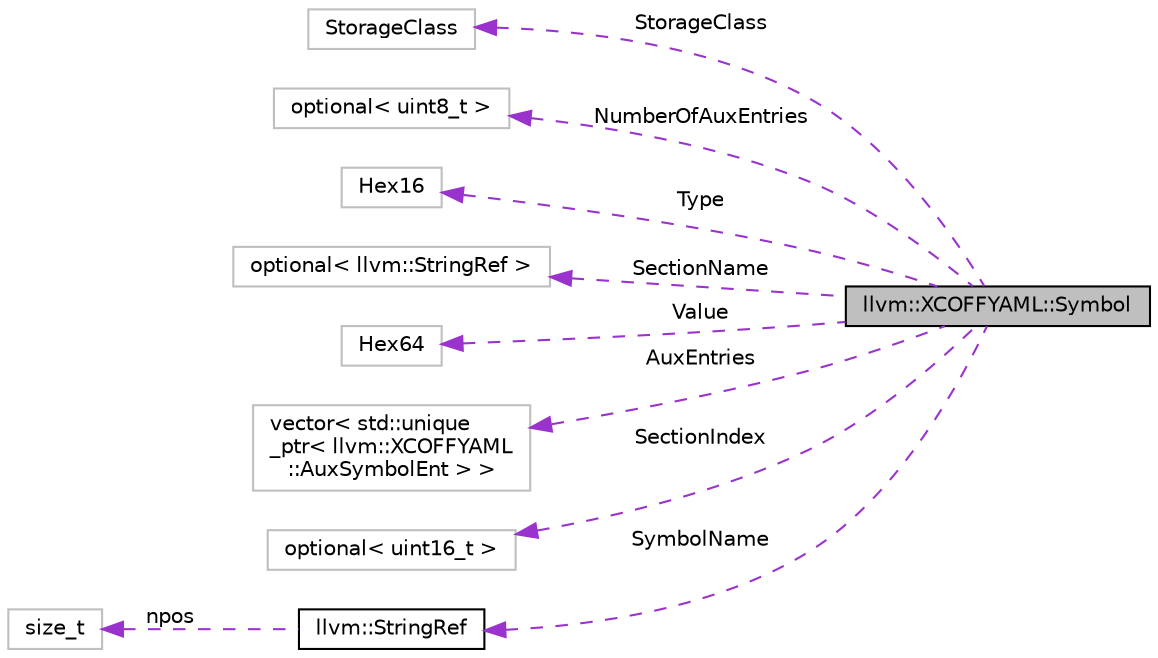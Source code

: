 digraph "llvm::XCOFFYAML::Symbol"
{
 // LATEX_PDF_SIZE
  bgcolor="transparent";
  edge [fontname="Helvetica",fontsize="10",labelfontname="Helvetica",labelfontsize="10"];
  node [fontname="Helvetica",fontsize="10",shape=record];
  rankdir="LR";
  Node1 [label="llvm::XCOFFYAML::Symbol",height=0.2,width=0.4,color="black", fillcolor="grey75", style="filled", fontcolor="black",tooltip=" "];
  Node2 -> Node1 [dir="back",color="darkorchid3",fontsize="10",style="dashed",label=" StorageClass" ,fontname="Helvetica"];
  Node2 [label="StorageClass",height=0.2,width=0.4,color="grey75",tooltip=" "];
  Node3 -> Node1 [dir="back",color="darkorchid3",fontsize="10",style="dashed",label=" NumberOfAuxEntries" ,fontname="Helvetica"];
  Node3 [label="optional\< uint8_t \>",height=0.2,width=0.4,color="grey75",tooltip=" "];
  Node4 -> Node1 [dir="back",color="darkorchid3",fontsize="10",style="dashed",label=" Type" ,fontname="Helvetica"];
  Node4 [label="Hex16",height=0.2,width=0.4,color="grey75",tooltip=" "];
  Node5 -> Node1 [dir="back",color="darkorchid3",fontsize="10",style="dashed",label=" SectionName" ,fontname="Helvetica"];
  Node5 [label="optional\< llvm::StringRef \>",height=0.2,width=0.4,color="grey75",tooltip=" "];
  Node6 -> Node1 [dir="back",color="darkorchid3",fontsize="10",style="dashed",label=" Value" ,fontname="Helvetica"];
  Node6 [label="Hex64",height=0.2,width=0.4,color="grey75",tooltip=" "];
  Node7 -> Node1 [dir="back",color="darkorchid3",fontsize="10",style="dashed",label=" AuxEntries" ,fontname="Helvetica"];
  Node7 [label="vector\< std::unique\l_ptr\< llvm::XCOFFYAML\l::AuxSymbolEnt \> \>",height=0.2,width=0.4,color="grey75",tooltip=" "];
  Node8 -> Node1 [dir="back",color="darkorchid3",fontsize="10",style="dashed",label=" SectionIndex" ,fontname="Helvetica"];
  Node8 [label="optional\< uint16_t \>",height=0.2,width=0.4,color="grey75",tooltip=" "];
  Node9 -> Node1 [dir="back",color="darkorchid3",fontsize="10",style="dashed",label=" SymbolName" ,fontname="Helvetica"];
  Node9 [label="llvm::StringRef",height=0.2,width=0.4,color="black",URL="$classllvm_1_1StringRef.html",tooltip="StringRef - Represent a constant reference to a string, i.e."];
  Node10 -> Node9 [dir="back",color="darkorchid3",fontsize="10",style="dashed",label=" npos" ,fontname="Helvetica"];
  Node10 [label="size_t",height=0.2,width=0.4,color="grey75",tooltip=" "];
}
